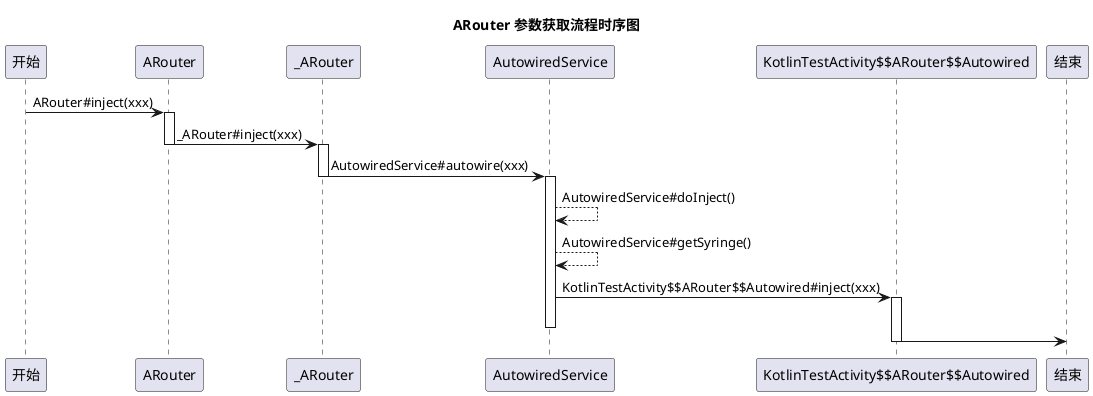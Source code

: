 @startuml
title ARouter 参数获取流程时序图
开始-> ARouter :   ARouter#inject(xxx)
activate ARouter
ARouter -> _ARouter : _ARouter#inject(xxx)
deactivate ARouter
activate _ARouter
_ARouter -> AutowiredService : AutowiredService#autowire(xxx)
deactivate _ARouter
activate AutowiredService
AutowiredService --> AutowiredService : AutowiredService#doInject()
AutowiredService --> AutowiredService : AutowiredService#getSyringe()
AutowiredService -> "KotlinTestActivity$$ARouter$$Autowired" : KotlinTestActivity$$ARouter$$Autowired#inject(xxx)
activate "KotlinTestActivity$$ARouter$$Autowired"
deactivate AutowiredService
"KotlinTestActivity$$ARouter$$Autowired" -> 结束
deactivate "KotlinTestActivity$$ARouter$$Autowired"
@enduml


